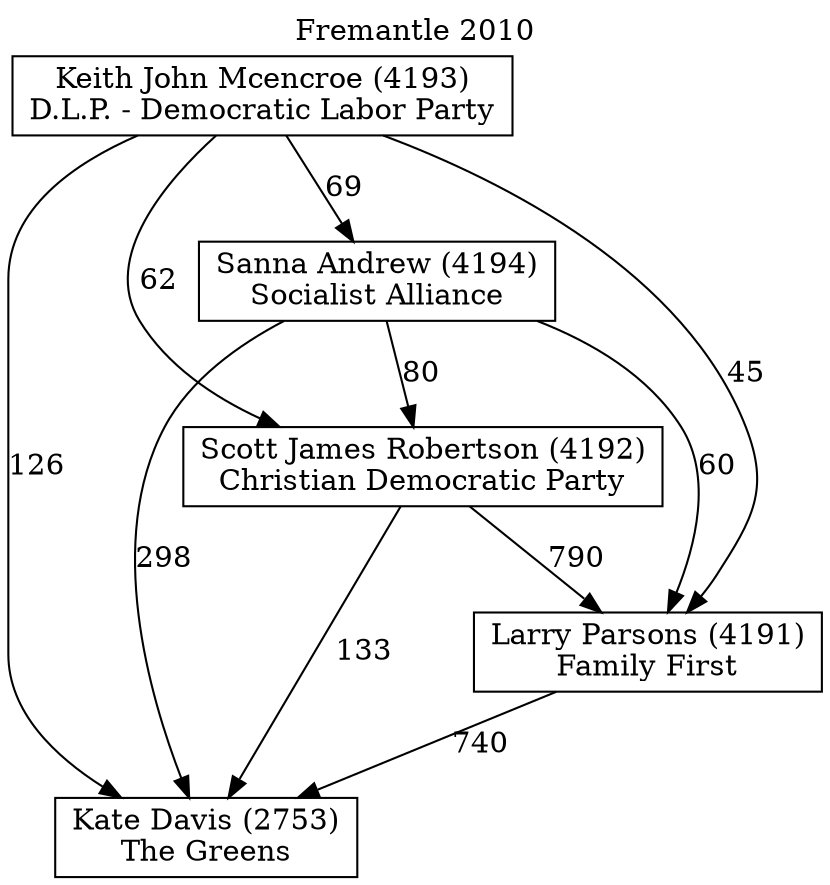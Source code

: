 // House preference flow
digraph "Kate Davis (2753)_Fremantle_2010" {
	graph [label="Fremantle 2010" labelloc=t mclimit=10]
	node [shape=box]
	"Kate Davis (2753)" [label="Kate Davis (2753)
The Greens"]
	"Keith John Mcencroe (4193)" [label="Keith John Mcencroe (4193)
D.L.P. - Democratic Labor Party"]
	"Larry Parsons (4191)" [label="Larry Parsons (4191)
Family First"]
	"Sanna Andrew (4194)" [label="Sanna Andrew (4194)
Socialist Alliance"]
	"Scott James Robertson (4192)" [label="Scott James Robertson (4192)
Christian Democratic Party"]
	"Keith John Mcencroe (4193)" -> "Kate Davis (2753)" [label=126]
	"Keith John Mcencroe (4193)" -> "Larry Parsons (4191)" [label=45]
	"Keith John Mcencroe (4193)" -> "Sanna Andrew (4194)" [label=69]
	"Keith John Mcencroe (4193)" -> "Scott James Robertson (4192)" [label=62]
	"Larry Parsons (4191)" -> "Kate Davis (2753)" [label=740]
	"Sanna Andrew (4194)" -> "Kate Davis (2753)" [label=298]
	"Sanna Andrew (4194)" -> "Larry Parsons (4191)" [label=60]
	"Sanna Andrew (4194)" -> "Scott James Robertson (4192)" [label=80]
	"Scott James Robertson (4192)" -> "Kate Davis (2753)" [label=133]
	"Scott James Robertson (4192)" -> "Larry Parsons (4191)" [label=790]
}
